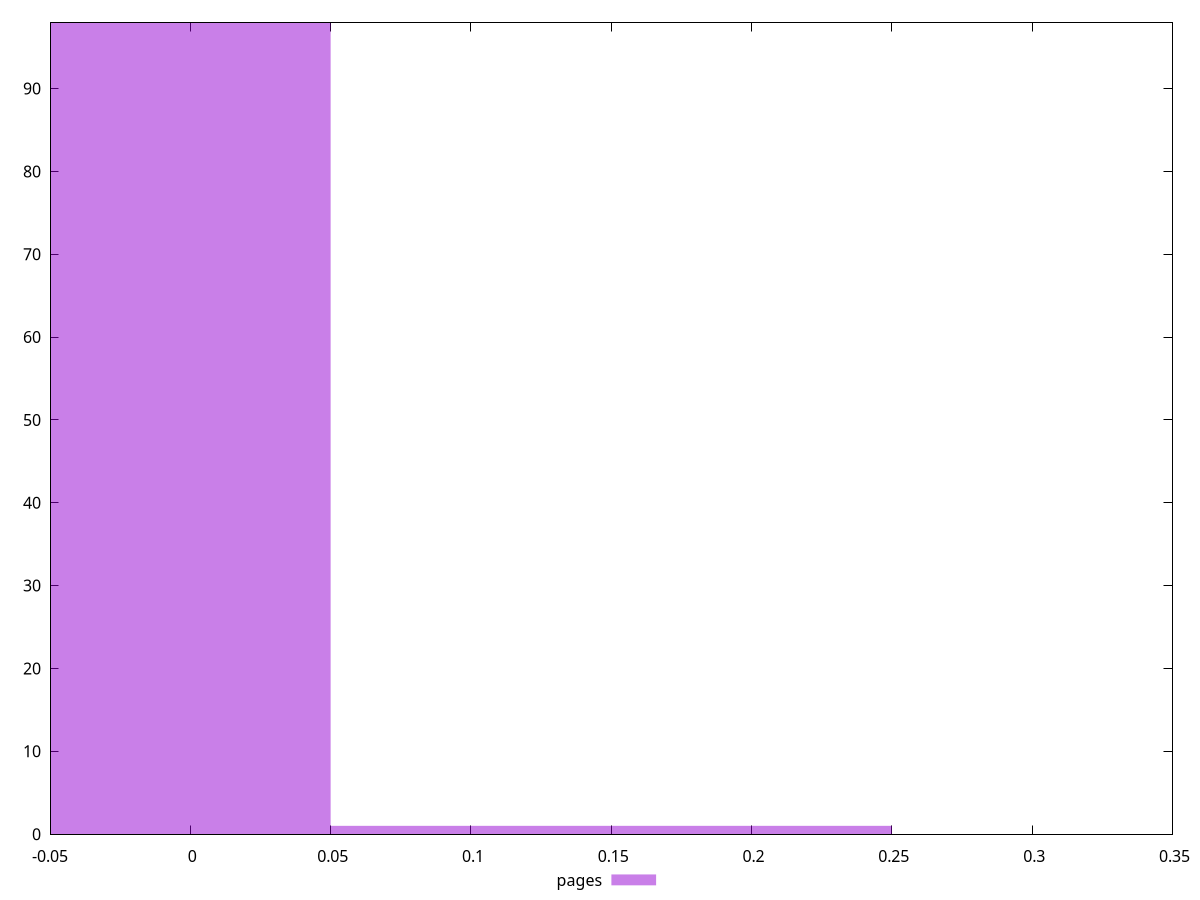 $_pages <<EOF
0.1 1
0 98
0.2 1
EOF
set key outside below
set terminal pngcairo
set output "report_00006_2020-11-02T20-21-41.718Z/uses-text-compression/pages//hist.png"
set yrange [0:98]
set boxwidth 0.1
set style fill transparent solid 0.5 noborder
plot $_pages title "pages" with boxes ,